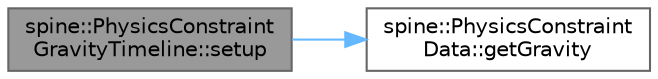digraph "spine::PhysicsConstraintGravityTimeline::setup"
{
 // LATEX_PDF_SIZE
  bgcolor="transparent";
  edge [fontname=Helvetica,fontsize=10,labelfontname=Helvetica,labelfontsize=10];
  node [fontname=Helvetica,fontsize=10,shape=box,height=0.2,width=0.4];
  rankdir="LR";
  Node1 [id="Node000001",label="spine::PhysicsConstraint\lGravityTimeline::setup",height=0.2,width=0.4,color="gray40", fillcolor="grey60", style="filled", fontcolor="black",tooltip=" "];
  Node1 -> Node2 [id="edge1_Node000001_Node000002",color="steelblue1",style="solid",tooltip=" "];
  Node2 [id="Node000002",label="spine::PhysicsConstraint\lData::getGravity",height=0.2,width=0.4,color="grey40", fillcolor="white", style="filled",URL="$classspine_1_1_physics_constraint_data.html#ac77bceb9e1dc840fe4d2a9d03b690cbd",tooltip=" "];
}
